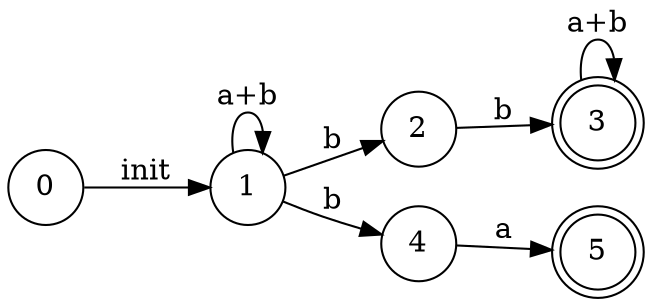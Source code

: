 digraph 1 {
	rankdir=LR;
	size="8,5"
	node[shape=doublecircle]; 3 5;
	node[shape=circle];

        0->1[label="init"];
        
        1->1[label="a+b"];
        1->2[label="b"];
        2->3[label="b"];
        3->3[label="a+b"];
        
        1->4[label="b"];
        4->5[label="a"];
}

digraph 2 {
	rankdir=LR;
	size="8,5"
	node[shape=doublecircle]; 3 4;
	node[shape=circle];

        0->1[label="init"];
        
        1->1[label="a+b"];
        1->2[label="b"];
        2->3[label="b"];
        3->3[label="a+b"];
        
        1->4[label="ba"];
}

digraph 3 {
	rankdir=LR;
	size="8,5"
	node[shape=doublecircle]; 3 4;
	node[shape=circle];

        0->1[label="init"];
        
        1->1[label="a+b"];
        1->2[label="b"];
        2->3[label=<b(a+b)<SUB>*</SUB>>];
         
        1->4[label="ba"];
}

digraph 3 {
	rankdir=LR;
	size="8,5"
	node[shape=doublecircle]; 2 4;
	node[shape=circle];

        0->1[label="init"];
        
        1->1[label="a+b"];
        1->2[label=<bb(a+b)<SUB>*</SUB>>];
         
        1->4[label="ba"];
}

digraph 4 {
	rankdir=LR;
	size="8,5"
	node[shape=doublecircle]; 2;
	node[shape=circle];

        0->1[label="init"];
        
        1->1[label="a+b"];
        1->2[label=<ba+bb(a+b)<SUB>*</SUB>>];
}

digraph 5 {
	rankdir=LR;
	size="8,5"
	node[shape=doublecircle]; 2;
	node[shape=circle];

        0->1[label="init"];
        
        1->2[label=<(a+b)<sup>*</sup>(ba+bb(a+b)<SUP>*</SUP>)>];
}
